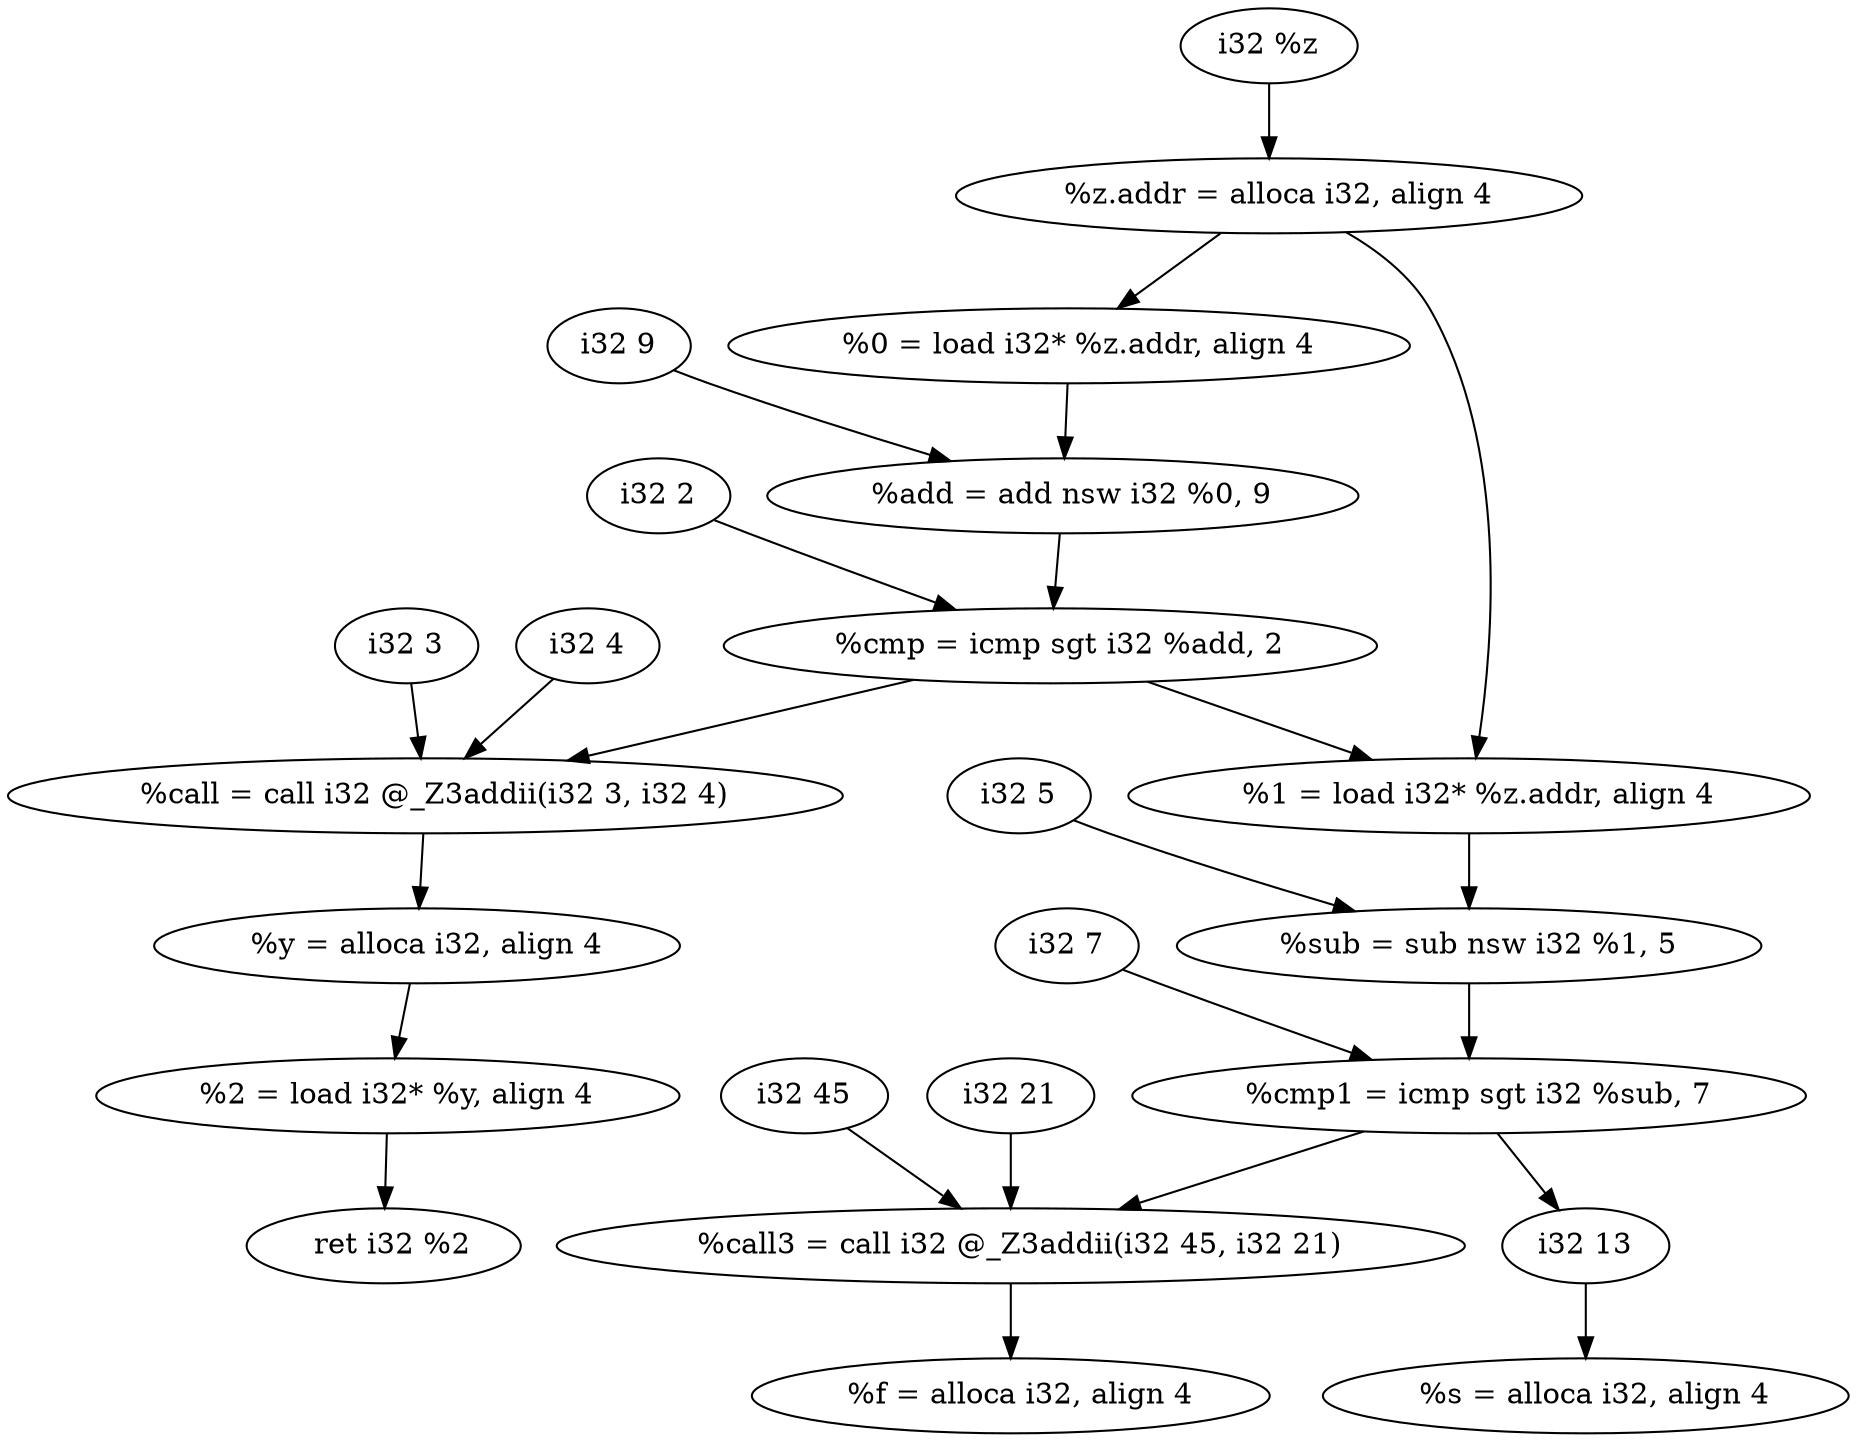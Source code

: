 digraph _Z2hii{

"  %z.addr = alloca i32, align 4";
"  %y = alloca i32, align 4";
"  %f = alloca i32, align 4";
"  %s = alloca i32, align 4";
"i32 %z" -> "  %z.addr = alloca i32, align 4";
"  %z.addr = alloca i32, align 4" -> "  %0 = load i32* %z.addr, align 4";
"  %0 = load i32* %z.addr, align 4" -> "  %add = add nsw i32 %0, 9";
"i32 9" -> "  %add = add nsw i32 %0, 9";
"  %add = add nsw i32 %0, 9" -> "  %cmp = icmp sgt i32 %add, 2";
"i32 2" -> "  %cmp = icmp sgt i32 %add, 2";
"  %cmp = icmp sgt i32 %add, 2" -> "  %call = call i32 @_Z3addii(i32 3, i32 4)";
"  %cmp = icmp sgt i32 %add, 2" -> "  %1 = load i32* %z.addr, align 4";
"i32 3" -> "  %call = call i32 @_Z3addii(i32 3, i32 4)";
"i32 4" -> "  %call = call i32 @_Z3addii(i32 3, i32 4)";
"  %call = call i32 @_Z3addii(i32 3, i32 4)" -> "  %y = alloca i32, align 4";
"  %z.addr = alloca i32, align 4" -> "  %1 = load i32* %z.addr, align 4";
"  %1 = load i32* %z.addr, align 4" -> "  %sub = sub nsw i32 %1, 5";
"i32 5" -> "  %sub = sub nsw i32 %1, 5";
"  %sub = sub nsw i32 %1, 5" -> "  %cmp1 = icmp sgt i32 %sub, 7";
"i32 7" -> "  %cmp1 = icmp sgt i32 %sub, 7";
"  %cmp1 = icmp sgt i32 %sub, 7" -> "  %call3 = call i32 @_Z3addii(i32 45, i32 21)";
"  %cmp1 = icmp sgt i32 %sub, 7" -> "i32 13";
"i32 45" -> "  %call3 = call i32 @_Z3addii(i32 45, i32 21)";
"i32 21" -> "  %call3 = call i32 @_Z3addii(i32 45, i32 21)";
"  %call3 = call i32 @_Z3addii(i32 45, i32 21)" -> "  %f = alloca i32, align 4";
"i32 13" -> "  %s = alloca i32, align 4";
"  %y = alloca i32, align 4" -> "  %2 = load i32* %y, align 4";
"  %2 = load i32* %y, align 4" -> "  ret i32 %2";

}
